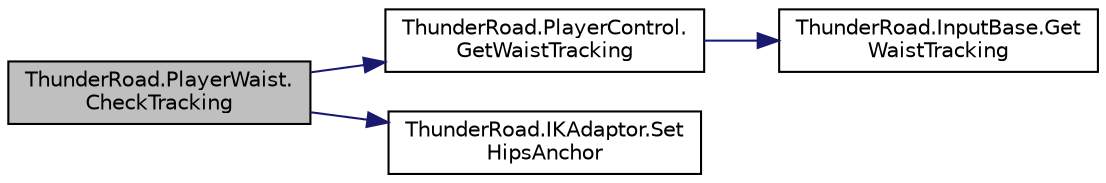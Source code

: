 digraph "ThunderRoad.PlayerWaist.CheckTracking"
{
 // LATEX_PDF_SIZE
  edge [fontname="Helvetica",fontsize="10",labelfontname="Helvetica",labelfontsize="10"];
  node [fontname="Helvetica",fontsize="10",shape=record];
  rankdir="LR";
  Node1 [label="ThunderRoad.PlayerWaist.\lCheckTracking",height=0.2,width=0.4,color="black", fillcolor="grey75", style="filled", fontcolor="black",tooltip="Checks the tracking."];
  Node1 -> Node2 [color="midnightblue",fontsize="10",style="solid",fontname="Helvetica"];
  Node2 [label="ThunderRoad.PlayerControl.\lGetWaistTracking",height=0.2,width=0.4,color="black", fillcolor="white", style="filled",URL="$class_thunder_road_1_1_player_control.html#a9db7d87dc955e52677e182683d36c45f",tooltip="Gets the waist tracking."];
  Node2 -> Node3 [color="midnightblue",fontsize="10",style="solid",fontname="Helvetica"];
  Node3 [label="ThunderRoad.InputBase.Get\lWaistTracking",height=0.2,width=0.4,color="black", fillcolor="white", style="filled",URL="$class_thunder_road_1_1_input_base.html#a68d0dae92f22754dfb2318706a5cf9f7",tooltip="Gets the waist tracking."];
  Node1 -> Node4 [color="midnightblue",fontsize="10",style="solid",fontname="Helvetica"];
  Node4 [label="ThunderRoad.IKAdaptor.Set\lHipsAnchor",height=0.2,width=0.4,color="black", fillcolor="white", style="filled",URL="$class_thunder_road_1_1_i_k_adaptor.html#afd4b459def7293c69bbc6e01b89ccdcf",tooltip="Sets the hips anchor."];
}
